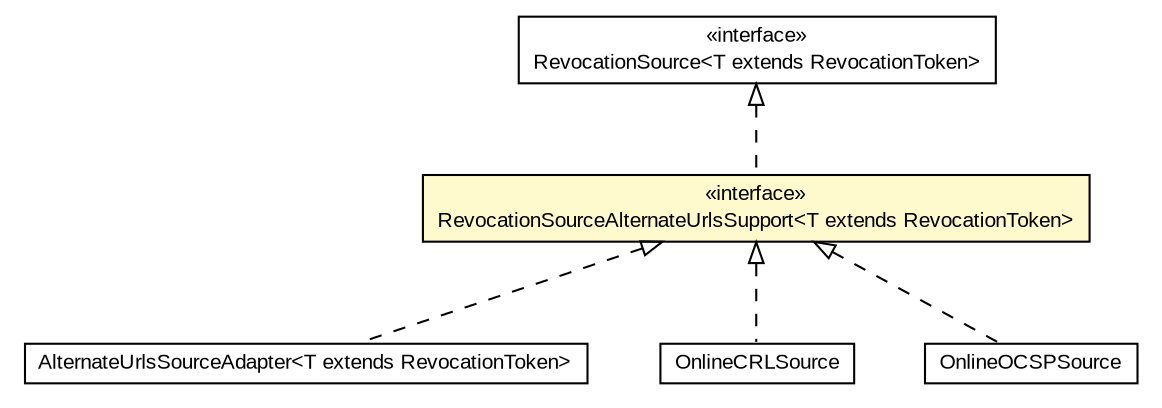 #!/usr/local/bin/dot
#
# Class diagram 
# Generated by UMLGraph version R5_6-24-gf6e263 (http://www.umlgraph.org/)
#

digraph G {
	edge [fontname="arial",fontsize=10,labelfontname="arial",labelfontsize=10];
	node [fontname="arial",fontsize=10,shape=plaintext];
	nodesep=0.25;
	ranksep=0.5;
	// eu.europa.esig.dss.x509.RevocationSourceAlternateUrlsSupport<T extends eu.europa.esig.dss.x509.RevocationToken>
	c583308 [label=<<table title="eu.europa.esig.dss.x509.RevocationSourceAlternateUrlsSupport" border="0" cellborder="1" cellspacing="0" cellpadding="2" port="p" bgcolor="lemonChiffon" href="./RevocationSourceAlternateUrlsSupport.html">
		<tr><td><table border="0" cellspacing="0" cellpadding="1">
<tr><td align="center" balign="center"> &#171;interface&#187; </td></tr>
<tr><td align="center" balign="center"> RevocationSourceAlternateUrlsSupport&lt;T extends RevocationToken&gt; </td></tr>
		</table></td></tr>
		</table>>, URL="./RevocationSourceAlternateUrlsSupport.html", fontname="arial", fontcolor="black", fontsize=10.0];
	// eu.europa.esig.dss.x509.RevocationSource<T extends eu.europa.esig.dss.x509.RevocationToken>
	c583309 [label=<<table title="eu.europa.esig.dss.x509.RevocationSource" border="0" cellborder="1" cellspacing="0" cellpadding="2" port="p" href="./RevocationSource.html">
		<tr><td><table border="0" cellspacing="0" cellpadding="1">
<tr><td align="center" balign="center"> &#171;interface&#187; </td></tr>
<tr><td align="center" balign="center"> RevocationSource&lt;T extends RevocationToken&gt; </td></tr>
		</table></td></tr>
		</table>>, URL="./RevocationSource.html", fontname="arial", fontcolor="black", fontsize=10.0];
	// eu.europa.esig.dss.x509.AlternateUrlsSourceAdapter<T extends eu.europa.esig.dss.x509.RevocationToken>
	c583316 [label=<<table title="eu.europa.esig.dss.x509.AlternateUrlsSourceAdapter" border="0" cellborder="1" cellspacing="0" cellpadding="2" port="p" href="./AlternateUrlsSourceAdapter.html">
		<tr><td><table border="0" cellspacing="0" cellpadding="1">
<tr><td align="center" balign="center"> AlternateUrlsSourceAdapter&lt;T extends RevocationToken&gt; </td></tr>
		</table></td></tr>
		</table>>, URL="./AlternateUrlsSourceAdapter.html", fontname="arial", fontcolor="black", fontsize=10.0];
	// eu.europa.esig.dss.client.crl.OnlineCRLSource
	c583745 [label=<<table title="eu.europa.esig.dss.client.crl.OnlineCRLSource" border="0" cellborder="1" cellspacing="0" cellpadding="2" port="p" href="../client/crl/OnlineCRLSource.html">
		<tr><td><table border="0" cellspacing="0" cellpadding="1">
<tr><td align="center" balign="center"> OnlineCRLSource </td></tr>
		</table></td></tr>
		</table>>, URL="../client/crl/OnlineCRLSource.html", fontname="arial", fontcolor="black", fontsize=10.0];
	// eu.europa.esig.dss.client.ocsp.OnlineOCSPSource
	c583756 [label=<<table title="eu.europa.esig.dss.client.ocsp.OnlineOCSPSource" border="0" cellborder="1" cellspacing="0" cellpadding="2" port="p" href="../client/ocsp/OnlineOCSPSource.html">
		<tr><td><table border="0" cellspacing="0" cellpadding="1">
<tr><td align="center" balign="center"> OnlineOCSPSource </td></tr>
		</table></td></tr>
		</table>>, URL="../client/ocsp/OnlineOCSPSource.html", fontname="arial", fontcolor="black", fontsize=10.0];
	//eu.europa.esig.dss.x509.RevocationSourceAlternateUrlsSupport<T extends eu.europa.esig.dss.x509.RevocationToken> implements eu.europa.esig.dss.x509.RevocationSource<T extends eu.europa.esig.dss.x509.RevocationToken>
	c583309:p -> c583308:p [dir=back,arrowtail=empty,style=dashed];
	//eu.europa.esig.dss.x509.AlternateUrlsSourceAdapter<T extends eu.europa.esig.dss.x509.RevocationToken> implements eu.europa.esig.dss.x509.RevocationSourceAlternateUrlsSupport<T extends eu.europa.esig.dss.x509.RevocationToken>
	c583308:p -> c583316:p [dir=back,arrowtail=empty,style=dashed];
	//eu.europa.esig.dss.client.crl.OnlineCRLSource implements eu.europa.esig.dss.x509.RevocationSourceAlternateUrlsSupport<T extends eu.europa.esig.dss.x509.RevocationToken>
	c583308:p -> c583745:p [dir=back,arrowtail=empty,style=dashed];
	//eu.europa.esig.dss.client.ocsp.OnlineOCSPSource implements eu.europa.esig.dss.x509.RevocationSourceAlternateUrlsSupport<T extends eu.europa.esig.dss.x509.RevocationToken>
	c583308:p -> c583756:p [dir=back,arrowtail=empty,style=dashed];
}

